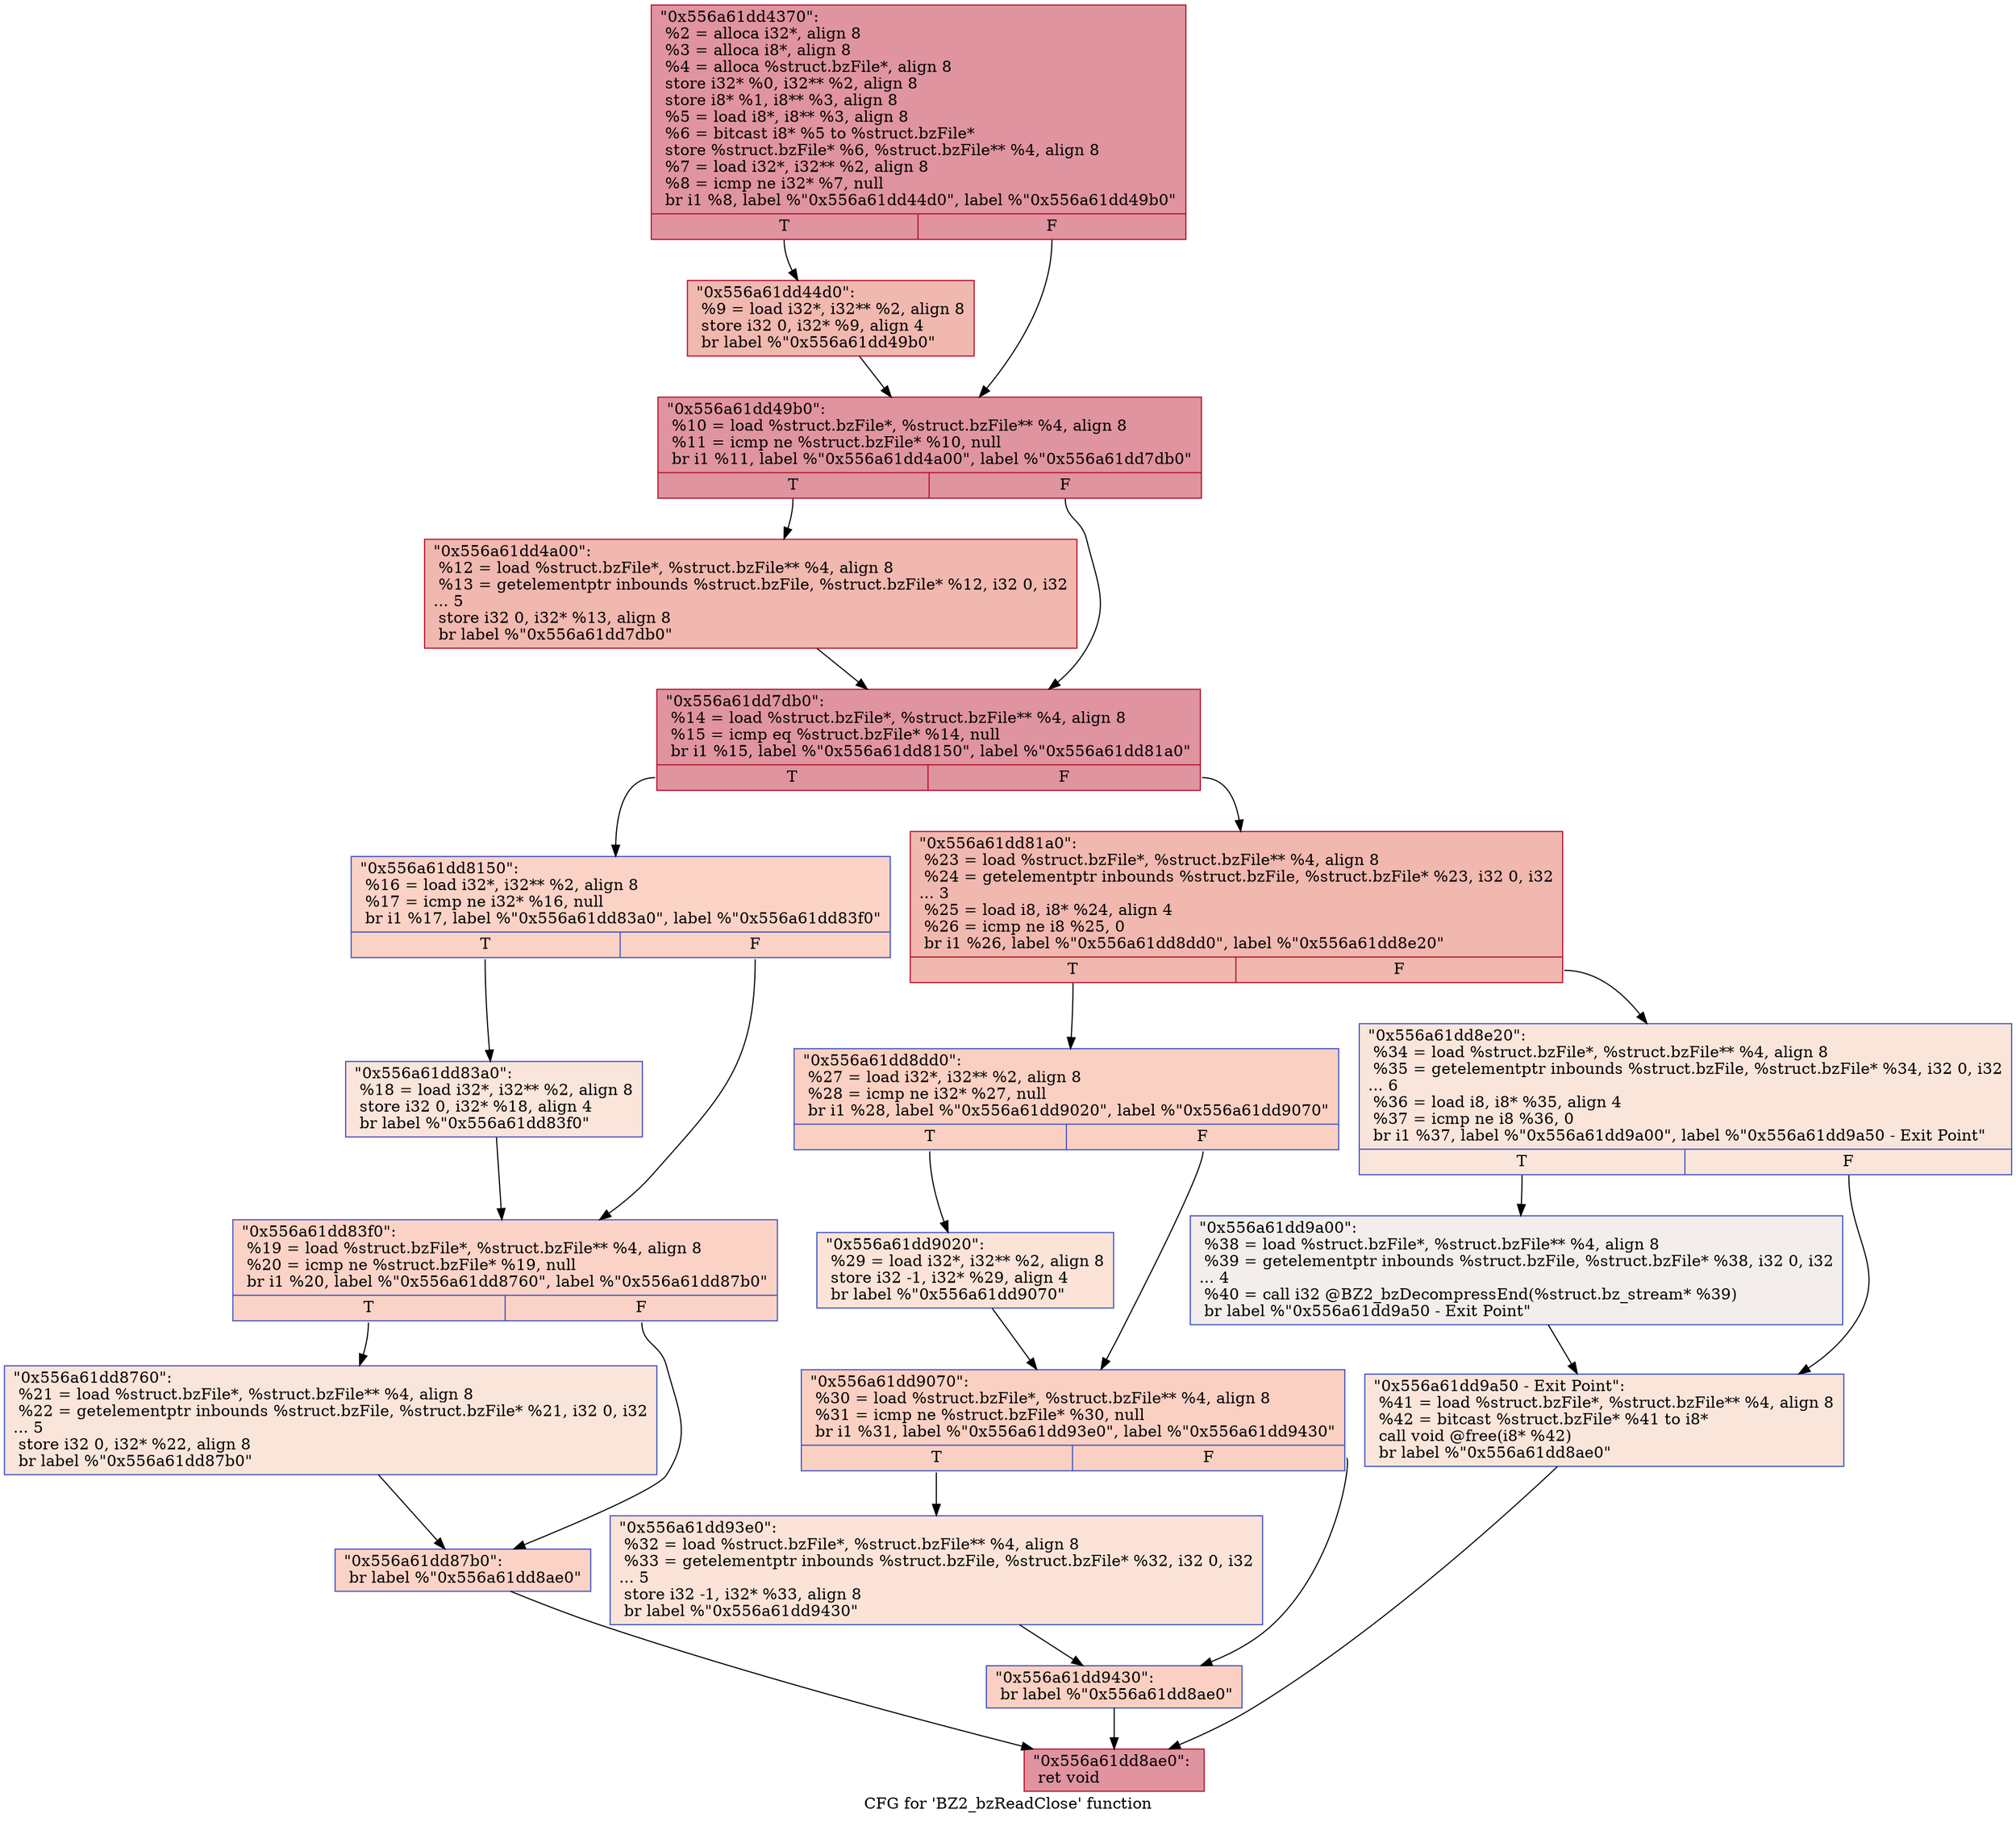 digraph "CFG for 'BZ2_bzReadClose' function" {
	label="CFG for 'BZ2_bzReadClose' function";

	Node0x556a61dd4370 [shape=record,color="#b70d28ff", style=filled, fillcolor="#b70d2870",label="{\"0x556a61dd4370\":\l  %2 = alloca i32*, align 8\l  %3 = alloca i8*, align 8\l  %4 = alloca %struct.bzFile*, align 8\l  store i32* %0, i32** %2, align 8\l  store i8* %1, i8** %3, align 8\l  %5 = load i8*, i8** %3, align 8\l  %6 = bitcast i8* %5 to %struct.bzFile*\l  store %struct.bzFile* %6, %struct.bzFile** %4, align 8\l  %7 = load i32*, i32** %2, align 8\l  %8 = icmp ne i32* %7, null\l  br i1 %8, label %\"0x556a61dd44d0\", label %\"0x556a61dd49b0\"\l|{<s0>T|<s1>F}}"];
	Node0x556a61dd4370:s0 -> Node0x556a61dd44d0;
	Node0x556a61dd4370:s1 -> Node0x556a61dd49b0;
	Node0x556a61dd44d0 [shape=record,color="#b70d28ff", style=filled, fillcolor="#dc5d4a70",label="{\"0x556a61dd44d0\":                                 \l  %9 = load i32*, i32** %2, align 8\l  store i32 0, i32* %9, align 4\l  br label %\"0x556a61dd49b0\"\l}"];
	Node0x556a61dd44d0 -> Node0x556a61dd49b0;
	Node0x556a61dd49b0 [shape=record,color="#b70d28ff", style=filled, fillcolor="#b70d2870",label="{\"0x556a61dd49b0\":                                 \l  %10 = load %struct.bzFile*, %struct.bzFile** %4, align 8\l  %11 = icmp ne %struct.bzFile* %10, null\l  br i1 %11, label %\"0x556a61dd4a00\", label %\"0x556a61dd7db0\"\l|{<s0>T|<s1>F}}"];
	Node0x556a61dd49b0:s0 -> Node0x556a61dd4a00;
	Node0x556a61dd49b0:s1 -> Node0x556a61dd7db0;
	Node0x556a61dd4a00 [shape=record,color="#b70d28ff", style=filled, fillcolor="#dc5d4a70",label="{\"0x556a61dd4a00\":                                 \l  %12 = load %struct.bzFile*, %struct.bzFile** %4, align 8\l  %13 = getelementptr inbounds %struct.bzFile, %struct.bzFile* %12, i32 0, i32\l... 5\l  store i32 0, i32* %13, align 8\l  br label %\"0x556a61dd7db0\"\l}"];
	Node0x556a61dd4a00 -> Node0x556a61dd7db0;
	Node0x556a61dd7db0 [shape=record,color="#b70d28ff", style=filled, fillcolor="#b70d2870",label="{\"0x556a61dd7db0\":                                 \l  %14 = load %struct.bzFile*, %struct.bzFile** %4, align 8\l  %15 = icmp eq %struct.bzFile* %14, null\l  br i1 %15, label %\"0x556a61dd8150\", label %\"0x556a61dd81a0\"\l|{<s0>T|<s1>F}}"];
	Node0x556a61dd7db0:s0 -> Node0x556a61dd8150;
	Node0x556a61dd7db0:s1 -> Node0x556a61dd81a0;
	Node0x556a61dd8150 [shape=record,color="#3d50c3ff", style=filled, fillcolor="#f59c7d70",label="{\"0x556a61dd8150\":                                 \l  %16 = load i32*, i32** %2, align 8\l  %17 = icmp ne i32* %16, null\l  br i1 %17, label %\"0x556a61dd83a0\", label %\"0x556a61dd83f0\"\l|{<s0>T|<s1>F}}"];
	Node0x556a61dd8150:s0 -> Node0x556a61dd83a0;
	Node0x556a61dd8150:s1 -> Node0x556a61dd83f0;
	Node0x556a61dd83a0 [shape=record,color="#3d50c3ff", style=filled, fillcolor="#f4c5ad70",label="{\"0x556a61dd83a0\":                                 \l  %18 = load i32*, i32** %2, align 8\l  store i32 0, i32* %18, align 4\l  br label %\"0x556a61dd83f0\"\l}"];
	Node0x556a61dd83a0 -> Node0x556a61dd83f0;
	Node0x556a61dd83f0 [shape=record,color="#3d50c3ff", style=filled, fillcolor="#f59c7d70",label="{\"0x556a61dd83f0\":                                 \l  %19 = load %struct.bzFile*, %struct.bzFile** %4, align 8\l  %20 = icmp ne %struct.bzFile* %19, null\l  br i1 %20, label %\"0x556a61dd8760\", label %\"0x556a61dd87b0\"\l|{<s0>T|<s1>F}}"];
	Node0x556a61dd83f0:s0 -> Node0x556a61dd8760;
	Node0x556a61dd83f0:s1 -> Node0x556a61dd87b0;
	Node0x556a61dd8760 [shape=record,color="#3d50c3ff", style=filled, fillcolor="#f4c5ad70",label="{\"0x556a61dd8760\":                                 \l  %21 = load %struct.bzFile*, %struct.bzFile** %4, align 8\l  %22 = getelementptr inbounds %struct.bzFile, %struct.bzFile* %21, i32 0, i32\l... 5\l  store i32 0, i32* %22, align 8\l  br label %\"0x556a61dd87b0\"\l}"];
	Node0x556a61dd8760 -> Node0x556a61dd87b0;
	Node0x556a61dd87b0 [shape=record,color="#3d50c3ff", style=filled, fillcolor="#f59c7d70",label="{\"0x556a61dd87b0\":                                 \l  br label %\"0x556a61dd8ae0\"\l}"];
	Node0x556a61dd87b0 -> Node0x556a61dd8ae0;
	Node0x556a61dd81a0 [shape=record,color="#b70d28ff", style=filled, fillcolor="#dc5d4a70",label="{\"0x556a61dd81a0\":                                 \l  %23 = load %struct.bzFile*, %struct.bzFile** %4, align 8\l  %24 = getelementptr inbounds %struct.bzFile, %struct.bzFile* %23, i32 0, i32\l... 3\l  %25 = load i8, i8* %24, align 4\l  %26 = icmp ne i8 %25, 0\l  br i1 %26, label %\"0x556a61dd8dd0\", label %\"0x556a61dd8e20\"\l|{<s0>T|<s1>F}}"];
	Node0x556a61dd81a0:s0 -> Node0x556a61dd8dd0;
	Node0x556a61dd81a0:s1 -> Node0x556a61dd8e20;
	Node0x556a61dd8dd0 [shape=record,color="#3d50c3ff", style=filled, fillcolor="#f3947570",label="{\"0x556a61dd8dd0\":                                 \l  %27 = load i32*, i32** %2, align 8\l  %28 = icmp ne i32* %27, null\l  br i1 %28, label %\"0x556a61dd9020\", label %\"0x556a61dd9070\"\l|{<s0>T|<s1>F}}"];
	Node0x556a61dd8dd0:s0 -> Node0x556a61dd9020;
	Node0x556a61dd8dd0:s1 -> Node0x556a61dd9070;
	Node0x556a61dd9020 [shape=record,color="#3d50c3ff", style=filled, fillcolor="#f6bfa670",label="{\"0x556a61dd9020\":                                 \l  %29 = load i32*, i32** %2, align 8\l  store i32 -1, i32* %29, align 4\l  br label %\"0x556a61dd9070\"\l}"];
	Node0x556a61dd9020 -> Node0x556a61dd9070;
	Node0x556a61dd9070 [shape=record,color="#3d50c3ff", style=filled, fillcolor="#f3947570",label="{\"0x556a61dd9070\":                                 \l  %30 = load %struct.bzFile*, %struct.bzFile** %4, align 8\l  %31 = icmp ne %struct.bzFile* %30, null\l  br i1 %31, label %\"0x556a61dd93e0\", label %\"0x556a61dd9430\"\l|{<s0>T|<s1>F}}"];
	Node0x556a61dd9070:s0 -> Node0x556a61dd93e0;
	Node0x556a61dd9070:s1 -> Node0x556a61dd9430;
	Node0x556a61dd93e0 [shape=record,color="#3d50c3ff", style=filled, fillcolor="#f6bfa670",label="{\"0x556a61dd93e0\":                                 \l  %32 = load %struct.bzFile*, %struct.bzFile** %4, align 8\l  %33 = getelementptr inbounds %struct.bzFile, %struct.bzFile* %32, i32 0, i32\l... 5\l  store i32 -1, i32* %33, align 8\l  br label %\"0x556a61dd9430\"\l}"];
	Node0x556a61dd93e0 -> Node0x556a61dd9430;
	Node0x556a61dd9430 [shape=record,color="#3d50c3ff", style=filled, fillcolor="#f3947570",label="{\"0x556a61dd9430\":                                 \l  br label %\"0x556a61dd8ae0\"\l}"];
	Node0x556a61dd9430 -> Node0x556a61dd8ae0;
	Node0x556a61dd8e20 [shape=record,color="#3d50c3ff", style=filled, fillcolor="#f4c5ad70",label="{\"0x556a61dd8e20\":                                 \l  %34 = load %struct.bzFile*, %struct.bzFile** %4, align 8\l  %35 = getelementptr inbounds %struct.bzFile, %struct.bzFile* %34, i32 0, i32\l... 6\l  %36 = load i8, i8* %35, align 4\l  %37 = icmp ne i8 %36, 0\l  br i1 %37, label %\"0x556a61dd9a00\", label %\"0x556a61dd9a50 - Exit Point\"\l|{<s0>T|<s1>F}}"];
	Node0x556a61dd8e20:s0 -> Node0x556a61dd9a00;
	Node0x556a61dd8e20:s1 -> Node0x556a61dd9a50;
	Node0x556a61dd9a00 [shape=record,color="#3d50c3ff", style=filled, fillcolor="#e3d9d370",label="{\"0x556a61dd9a00\":                                 \l  %38 = load %struct.bzFile*, %struct.bzFile** %4, align 8\l  %39 = getelementptr inbounds %struct.bzFile, %struct.bzFile* %38, i32 0, i32\l... 4\l  %40 = call i32 @BZ2_bzDecompressEnd(%struct.bz_stream* %39)\l  br label %\"0x556a61dd9a50 - Exit Point\"\l}"];
	Node0x556a61dd9a00 -> Node0x556a61dd9a50;
	Node0x556a61dd9a50 [shape=record,color="#3d50c3ff", style=filled, fillcolor="#f4c5ad70",label="{\"0x556a61dd9a50 - Exit Point\":                    \l  %41 = load %struct.bzFile*, %struct.bzFile** %4, align 8\l  %42 = bitcast %struct.bzFile* %41 to i8*\l  call void @free(i8* %42)\l  br label %\"0x556a61dd8ae0\"\l}"];
	Node0x556a61dd9a50 -> Node0x556a61dd8ae0;
	Node0x556a61dd8ae0 [shape=record,color="#b70d28ff", style=filled, fillcolor="#b70d2870",label="{\"0x556a61dd8ae0\":                                 \l  ret void\l}"];
}

